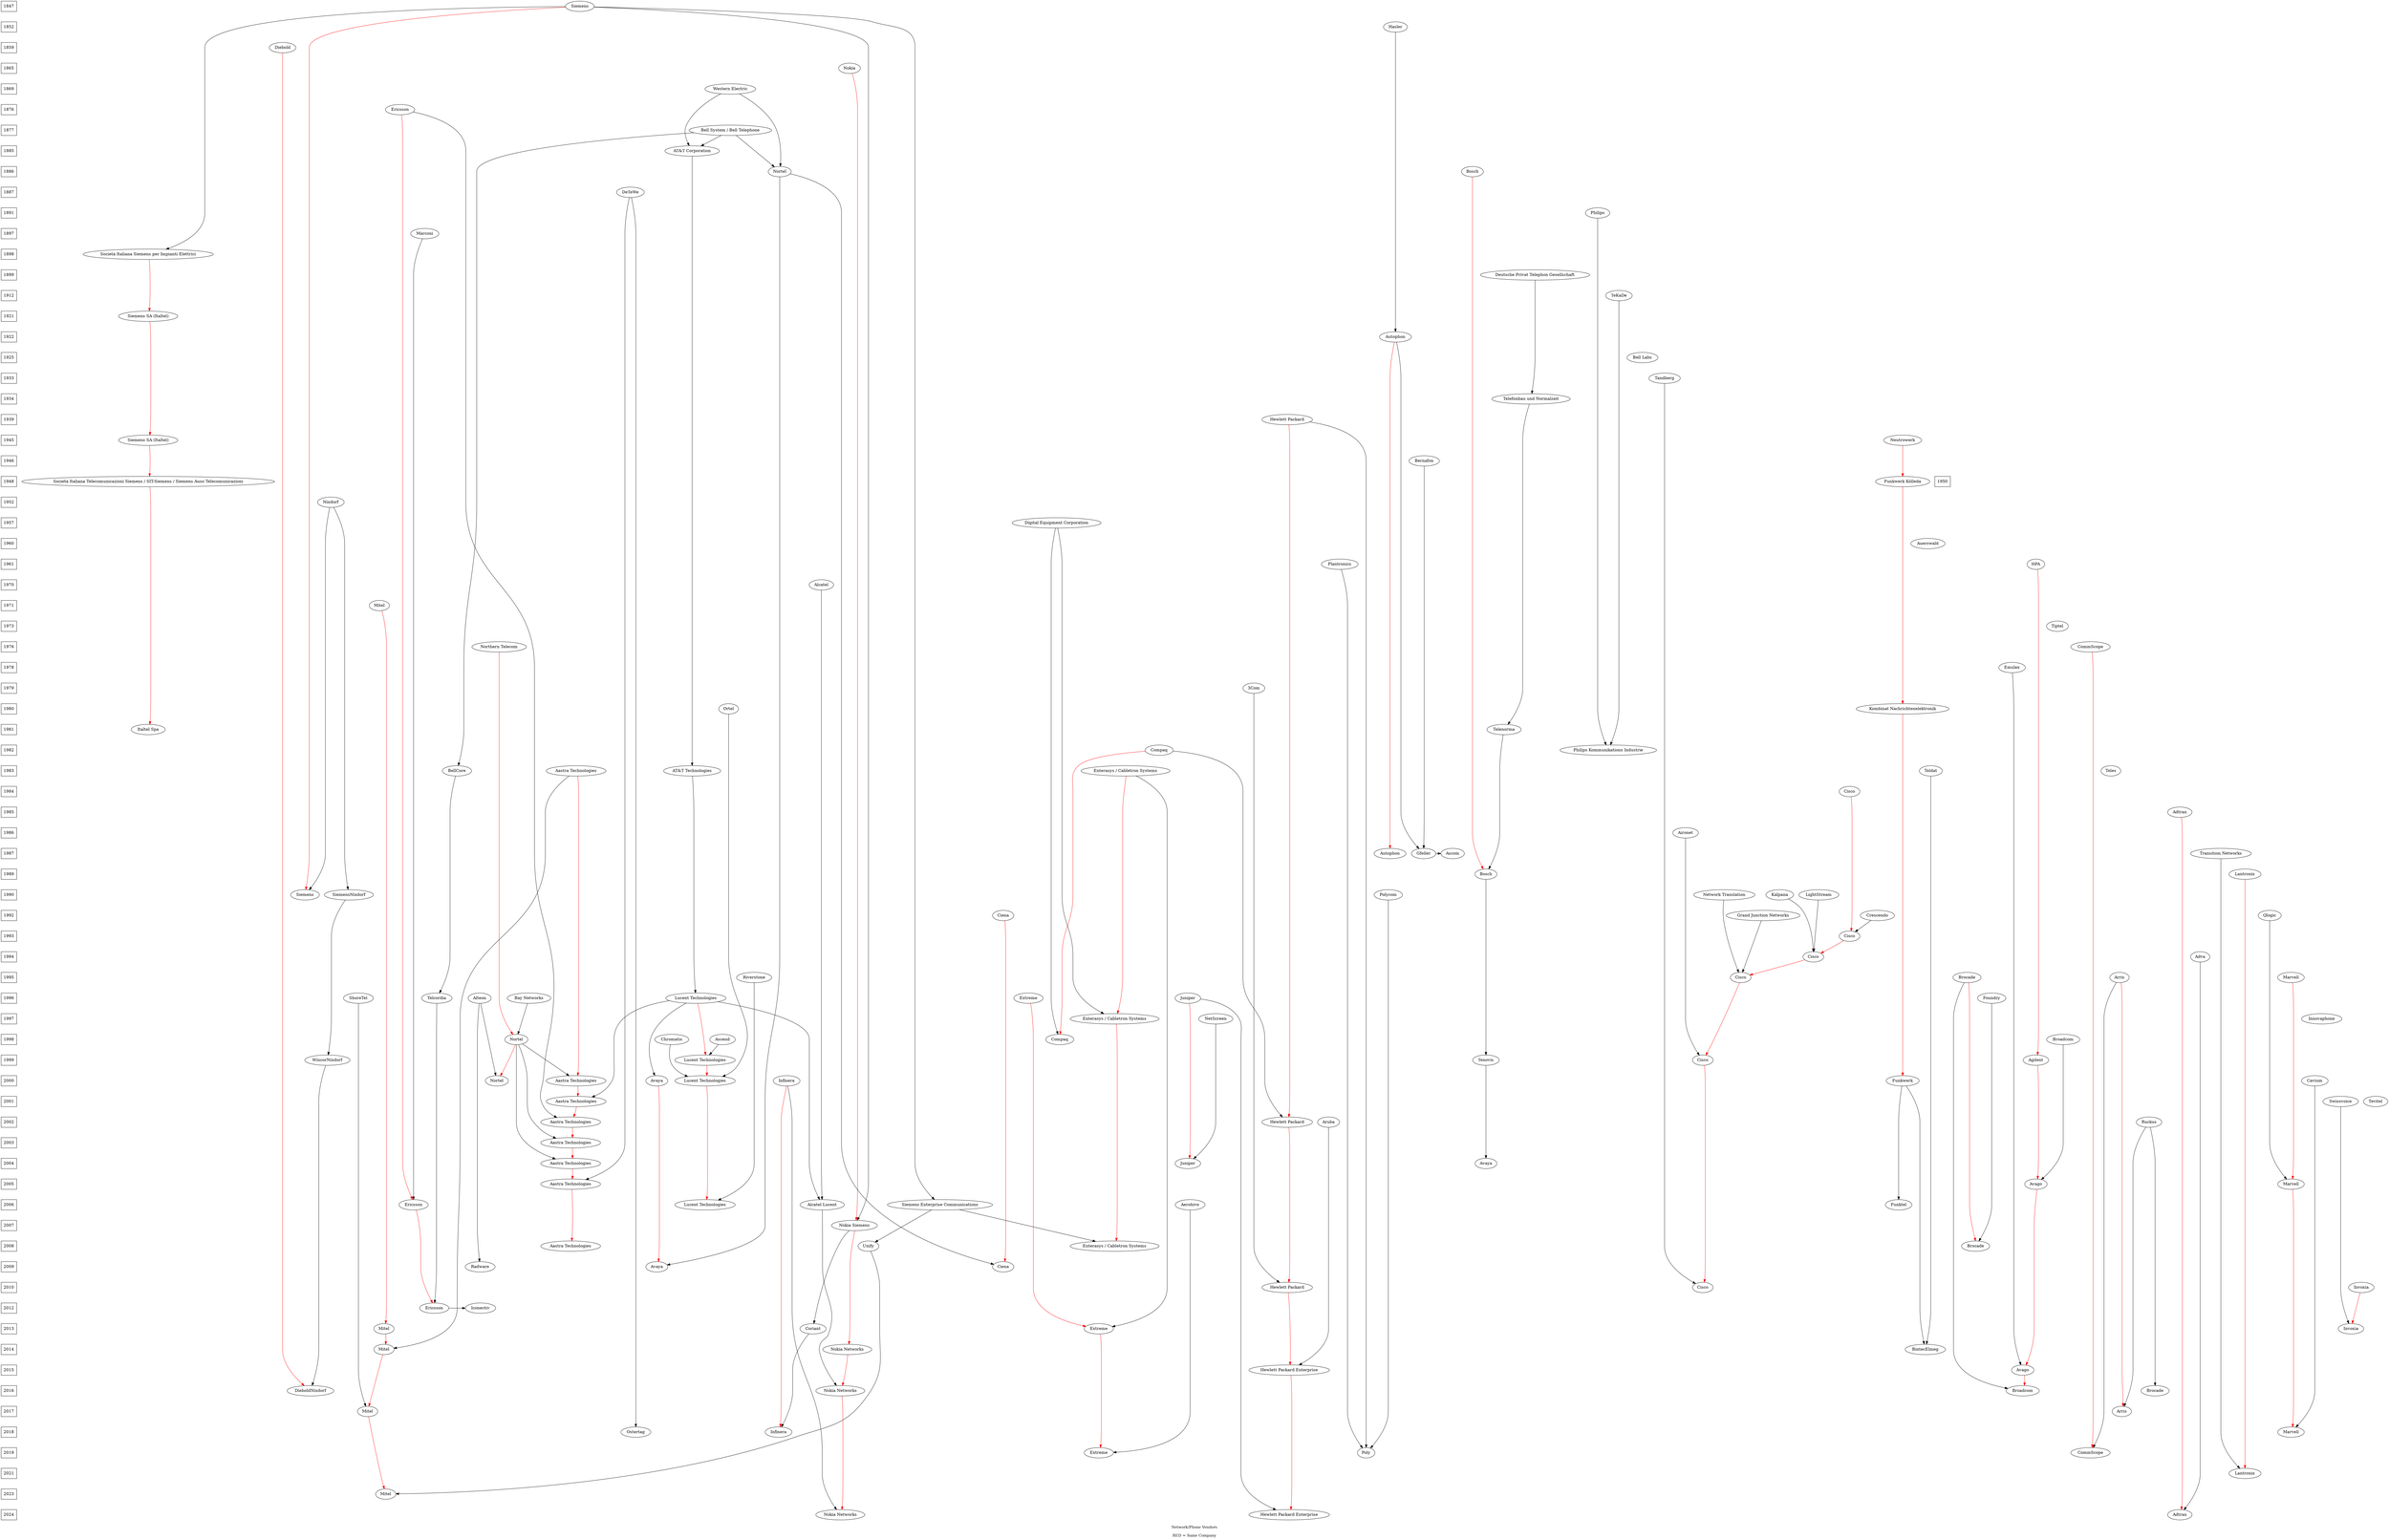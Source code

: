 digraph Vendor {
//graph [nodesep=0.5, ranksep=0.5];
//rankdir=RL;
//rankdir=LR;
clusterrank=LR
//compound=true;
//edge [dir="both"]
//concentrate=true

{
    // 1847
    rank=same;
    1847 [shape=box]
    Siemens
}

{
    // 1847
    rank=same;
    1852 [shape=box]
    Hasler
}

{
    // 1859
    rank=same;
    1859 [shape=box]
    Diebold
}

{
    // 1865
    rank=same;
    1865 [shape=box]
    Nokia
}

{
    // 1869
    rank=same;
    1869 [shape=box]
    Western [label="Western Electric"];
}

{
    // 1876
    rank=same;
    1876 [shape=box]
    Ericsson
}

{
    // 1877
    rank=same;
    1877 [shape=box]
    BellSys [label="Bell System / Bell Telephone"];
}

{
    // 1885
    rank=same;
    1885 [shape=box]
    ATTCorp [label="AT&T Corporation"];
}

{
    // 1886
    rank=same;
    1886 [shape=box]
    Bosch
}

{
    // 1887
    rank=same;
    1887 [shape=box]
    DeTeWe
}

{
    // 1891
    rank=same;
    1891 [shape=box]
    Philips
}

{
    // 1897
    rank=same;
    1897 [shape=box]
    Marconi
}

{
    // 1898
    rank=same;
    1898 [shape=box]
    Italtel [label="Società Italiana Siemens per Impianti Elettrici"]
}


{
    // 1899
    rank=same;
    1899 [shape=box]
    DeutschePrivatTelephonGesellschaft [label="Deutsche Privat Telephon Gesellschaft"]
}

{
    // 1912
    rank=same;
    1912 [shape=box]
    TeKaDe
}

{
    // 1921
    rank=same;
    1921 [shape=box]
    Italtel1921 [label="Siemens SA (Italtel)"]
}

{
    // 1922
    rank=same;
    1922 [shape=box]
    Autophon
}



{
    // 1925
    rank=same;
    1925 [shape=box]
    Bell [label="Bell Labs"];
}

{
    // 1933
    rank=same;
    1933 [shape=box]
    Tandberg
}

{
    // 1934
    rank=same;
    1934 [shape=box]
    TN [label="Telefonbau und Normalzeit"]
}

{
    // 1939
    rank=same;
    1939 [shape=box]
    HP [label="Hewlett Packard"];
}

{
    // 1945
    rank=same;
    1945 [shape=box];
    Neutrowerk
    Italtel1945 [label="Siemens SA (Italtel)"]
}

{
    // 1946
    rank=same;
    1946 [shape=box];
    Bernafon
}


{
    // 1948
    rank=same;
    1948 [shape=box];
    FunkwerkKolleda [label="Funkwerk Kölleda"]
}

{
    // 1950
    rank=same;
    1950 [shape=box];
    Italtel1950 [label="Società Italiana Telecomunicazioni Siemens / SIT-Siemens / Siemens Auso Telecomunicazioni"]
}

{
    // 1952
    rank=same;
    1952 [shape=box]
    Nixdorf
}

{
    // 1957
    rank=same;
    1957 [shape=box]
    DEC [label="Digital Equipment Corporation"];
}

{
    // 1960
    rank=same;
    1960 [shape=box]
    Auerswald
}

{
    // 1961
    rank=same;
    1961 [shape=box]
    HPA
    Plantronics
}


{
    // 1970
    rank=same;
    1970 [shape=box]
    Alcatel
}

{
    // 1971
    rank=same;
    1971 [shape=box]
    Mitel
}

{
    // 1973
    rank=same;
    1973 [shape=box]
    Tiptel
}

{
    // 1976
    rank=same;
    1976 [shape=box]
    Northern [label="Northern Telecom"];
    CommScope
}

{
    // 1978
    rank=same;
    1978 [shape=box]
    Emulex
}

{
    // 1979
    rank=same;
    1979 [shape=box]
    ThreeCom [label="3Com"];
}

{
    //1980
    rank=same;
    1980 [shape=box]
    Ortel
    KombinatNachrichtenelektronik [label="Kombinat Nachrichtenelektronik"]
}

{
    //1981
    rank=same;
    1981 [shape=box]
    Telenorma
    Italtel1981 [label="Italtel Spa"]
}

{
    //1982
    rank=same;
    1982 [shape=box]
    Compaq
    PKI [label="Philips Kommunikations Industrie"]
}

{
    //1983
    rank=same;
    1983 [shape=box]
    ATT [label="AT&T Technologies"];
    Aastra [label="Aastra Technologies"];
    BellCore 
    Enterasys [label="Enterasys / Cabletron Systems"];
    Teles
    Teldat
}

{
    //1984
    rank=same;
    1984 [shape=box]
    Cisco
}

{
    //1985
    rank=same;
    1985 [shape=box]
    Adtran
}

{
    //1986
    rank=same;
    1986 [shape=box]
    Aironet
}

{
    //1987
    rank=same;
    1987 [shape=box]
    Transition [label="Transition Networks"]
    Autophon1987 [label="Autophon"]
    Gfeller
    Ascom
}

{   
    //1989
    rank=same;
    1989 [shape=box]
    Lantronix
    Bosch1989 [label="Bosch"]
    
}

{   
    //1990
    rank=same;
    1990 [shape=box]
    Polycom
    Kalpana
    LightStream
    NetworkTranslation [label="Network Translation"]
    Siemens1990 [label="Siemens"]
    SiemensNixdorf
}


{   
    //1992
    rank=same;
    1992 [shape=box]
    Ciena
    Qlogic
    GrandJunctionNetworks [label="Grand Junction Networks"]
}

{   
    //1993
    rank=same;
    1993 [shape=box]
    Cisco1993 [label="Cisco"]
}

{   
    //1994
    rank=same;
    1994 [shape=box]
    Adva
    Cisco1994 [label="Cisco"]
}

{   
    //1995
    rank=same;
    1995 [shape=box]
    Brocade
    Riverstone
    Marvell
    Cisco1995 [label="Cisco"]
    Arris
}

{   
    //1996
    rank=same;
    1996 [shape=box]
    Lucent [label="Lucent Technologies"];
    Alteon
    Bay [label="Bay Networks"];
    Telcordia
    Extreme
    Foundry
    ShoreTel
    Juniper
}

{   
    //1997
    rank=same;
    1997 [shape=box]
    Enterasys1997 [label="Enterasys / Cabletron Systems"];
    NetScreen
    Innovaphone
}


{
    //1998
    rank=same;
    1998 [shape=box]
    Nortel1998 [label="Nortel"];
    Broadcom
    Chromatis
    Compaq1998 [label="Compaq"];
}

{
    //1999
    rank=same;
    1999 [shape=box]
    Agilent
    Lucent1999 [label="Lucent Technologies"];
    Cisco1999 [label="Cisco"]
    Tenovis
    WincorNixdorf

}

{
    //2000
    rank=same;
    2000 [shape=box]
    Nortel2000 [label="Nortel"];
    Avaya
    Infinera
    Aastra2000 [label="Aastra Technologies"];
    Lucent2000 [label="Lucent Technologies"];
    Cavium
    Funkwerk
}

{
    //2001
    rank=same;
    2001 [shape=box]
    Aastra2001 [label="Aastra Technologies"];
    Swissvoice
    Tevitel
}

{
    //2002
    rank=same;
    2002 [shape=box]
    Aastra2002 [label="Aastra Technologies"];
    HP2002 [label="Hewlett Packard"];
    Aruba
    Ruckus
}

{
    //2003
    rank=same;
    2003 [shape=box]
    Aastra2003 [label="Aastra Technologies"];
}

{
    //2004
    rank=same;
    2004 [shape=box]
    Aastra2004 [label="Aastra Technologies"];
    Juniper2004 [label="Juniper"];
    Avaya2004 [label="Avaya"]
}

{
    //2005
    rank=same;
    2005 [shape=box]
    Avago
    Aastra2005 [label="Aastra Technologies"];
    Marvell2005 [label="Marvell"]
}

{
    //2006
    rank=same;
    2006 [shape=box]
    Lucent2006 [label="Lucent Technologies"];
    AlcatelLucent [label="Alcatel Lucent"];
    Ericsson2006 [label="Ericsson"];
    Aerohive
    SiemensEnt [label="Siemens Enterprise Communications"]
    Funktel

}

{
    //2007
    rank=same;
    2007 [shape=box]
    NokiaSiemens [label="Nokia Siemens"];

}

{
    //2008
    rank=same;
    2008 [shape=box]
    Unify
    Brocade2008 [label="Brocade"];
    Aastra2008 [label="Aastra Technologies"];
    Enterasys2008 [label="Enterasys / Cabletron Systems"];
}

{
    //2009
    rank=same;
    2009 [shape=box]
    Avaya2009 [label="Avaya"];
    Ciena2009 [label="Ciena"];
    Radware2009 [label="Radware"];

}

{
    //2010
    rank=same;
    2010 [shape=box]
    HP2010 [label="Hewlett Packard"];
    Cisco2010 [label="Cisco"]
    Invoxia
}

{
    //2012
    rank=same;
    2012 [shape=box]
    Ericsson2012 [label="Ericsson"];
    Iconectiv
}

{
    //2013
    rank=same;
    2013 [shape=box]
    Coriant
    Extreme2013 [label="Extreme"];
    Mitel2013 [label="Mitel"];
    Invoxia2013 [label="Invoxia"]

}

{
    //2014
    rank=same;
    2014 [shape=box]
    NokiaNet [label="Nokia Networks"];
    Mitel2014 [label="Mitel"];
    BintecElmeg

}

{
    //2015
    rank=same;
    2015 [shape=box]
    HPE [label="Hewlett Packard Enterprise"];
    Avago2015 [label="Avago"];

}

{
    //2016
    rank=same;
    2016 [shape=box]
    NokiaNet2016 [label="Nokia Networks"];
    Broadcom2016 [label="Broadcom"];
    Brocade2016 [label="Brocade"];
    DieboldNixdorf

}

{
    //2017
    rank=same;
    2017 [shape=box]
    Mitel2017 [label="Mitel"];
    Arris2017 [label="Arris"]

}
   
{
    //2018
    rank=same;
    2018 [shape=box]
    Infinera2018 [label="Infinera"];
    Marvell2018 [label="Marvell"];
    Ostertag
}

{
    //2019
    rank=same;
    2019 [shape=box]
    Extreme2019 [label="Extreme"];
    Poly
    CommScope2019 [label="CommScope"]
}

{
    //2021
    rank=same;
    2021 [shape=box]
    Lantronix2021 [label="Lantronix"];
}


{
    //2023
    rank=same;
    2023 [shape=box]
    Mitel2023 [label="Mitel"];
}

{
    //2024
    rank=same;
    2024 [shape=box]
    Adtran2024 [label="Adtran"]
    NokiaNet2024 [label="Nokia Networks"];
    HPE2024 [label="Hewlett Packard Enterprise"];
}

    subgraph cluster_hackyears { 1847 -> 1852 -> 1859 -> 1865 -> 1869 -> 1876 -> 1877 -> 1885 -> 1886 -> 1887 -> 1891 -> 1897 -> 1898 -> 1899 -> 1912 -> 1921 -> 1922 -> 1925 -> 1933 -> 1934 -> 1939 -> 1945 -> 1946 -> 1948 -> 1952 -> 1957 -> 1960 -> 1961 -> 1970 -> 1971 -> 1973 -> 1976 -> 1978 -> 1979 -> 1980 -> 1981 -> 1982 -> 1983 -> 1984 -> 1985 -> 1986 -> 1987 -> 1989 -> 1990 -> 1992 -> 1993 -> 1994 -> 1995 -> 1996 -> 1997 -> 1998 -> 1999 -> 2000 -> 2001 -> 2002 -> 2003 -> 2004 -> 2005 -> 2006 -> 2007 -> 2008 -> 2009 -> 2010 -> 2012 -> 2013 -> 2014 -> 2015 -> 2016 -> 2017 -> 2018 -> 2019 -> 2021 -> 2023 -> 2024 [style="invis"] }

    subgraph cluster_nortelyears { Nortel1998 -> Nortel2000 [style="invis"] }
    // Nortel History
    Northern -> Nortel1998 -> Nortel2000 [color=red]

    subgraph cluster_lucentyears { Lucent -> Lucent1999 -> Lucent2000  -> Lucent2006 [style="invis"] }
    // Lucent History
    Lucent -> Lucent1999 -> Lucent2000 -> Lucent2006 [color=red]


    subgraph cluster_adtranyears { Adtran -> Adtran2024 [style="invis"] }
    // Adtran History
    Adtran -> Adtran2024 [color=red]


    subgraph cluster_avayayears { Avaya -> Avaya2009 [style="invis"] }
    // Avaya History
    Avaya -> Avaya2009 [color=red]


    subgraph cluster_hp { HP -> HP2002 -> HP2010 -> HPE [style="invis"] }
    //HP History
    HP -> HP2002 -> HP2010 -> HPE [color=red]


    subgraph cluster_nokiayears { Nokia -> NokiaSiemens -> NokiaNet -> NokiaNet2016 -> NokiaNet2024 [style="invis"] }
    // Nokia History
    Nokia -> NokiaSiemens -> NokiaNet -> NokiaNet2016 -> NokiaNet2024 [color=red]


    subgraph cluster_ericssonyears { Ericsson -> Ericsson2006 -> Ericsson2012 [style="invis"] }
    //Ericsson History
    Ericsson -> Ericsson2006 -> Ericsson2012 [color=red]


    subgraph cluster_infinerayears { Infinera -> Infinera2018 [style="invis"] }
    //Infinera History
    Infinera -> Infinera2018 [color=red]

    subgraph cluster_cienayears { Ciena -> Ciena2009 [style="invis"] }
    //Infinera History
    Ciena -> Ciena2009 [color=red]

    subgraph cluster_mitelyears { Mitel -> Mitel2013 -> Mitel2014 -> Mitel2023 [style="invis"] }
    //Mitel History
    Mitel -> Mitel2013 -> Mitel2014 -> Mitel2017 -> Mitel2023 [color=red]

    subgraph cluster_extremeyears { Extreme -> Extreme2013-> Extreme2019 [style="invis"] }
    //Extreme History
    Extreme -> Extreme2013-> Extreme2019 [color=red]


    subgraph cluster_brocadeyears { Brocade -> Brocade2008 [style="invis"] }
    //Brocade History
    Brocade -> Brocade2008 [color=red]

    subgraph cluster_lantronixyears { Lantronix -> Lantronix2021 [style="invis"] }
    //Lantronix History
    Lantronix -> Lantronix2021 [color=red]

    subgraph cluster_broadcomyears {   Aastra -> Aastra2000 -> Aastra2001 -> Aastra2002 -> Aastra2003 -> Aastra2004 -> Aastra2005 -> Aastra2008 [style="invis"] }
    //Aastra History
    Aastra -> Aastra2000 -> Aastra2001 -> Aastra2002 -> Aastra2003 -> Aastra2004 -> Aastra2005 -> Aastra2008 [color=red]


    subgraph cluster_broadcomyears {  HPA -> Agilent -> Avago -> Avago2015 -> Broadcom2016 [style="invis"] }
    //Broadcom History
    HPA -> Agilent -> Avago -> Avago2015 -> Broadcom2016 [color=red]
    Broadcom -> Avago


    subgraph cluster_hpeyears {  HPE -> HPE2024 [style="invis"] }
    //HPE History
    HPE -> HPE2024 [color=red]



    subgraph cluster_compaqyears { Lantronix -> Lantronix2021 [style="invis"] }
    //Compaq History
    Compaq -> Compaq1998 [color=red]


    subgraph cluster_marvellyears { Marvell -> Marvell2005 -> Marvell2018 [style="invis"] }
    //Marvell History
     Marvell -> Marvell2005 -> Marvell2018 [color=red]

    subgraph cluster_ciscoyears { Cisco -> Cisco1993 -> Cisco1994 -> Cisco1995 -> Cisco1999 -> Cisco2010 [style="invis"] }
    //Cisco History
    Cisco -> Cisco1993 -> Cisco1994 -> Cisco1995 -> Cisco1999 -> Cisco2010 [color=red]

    subgraph cluster_juniperyears { Juniper -> Juniper2004 [style="invis"] }
    //Juniper History
    Juniper -> Juniper2004 [color=red]

    subgraph cluster_enterasysyears { Enterasys -> Enterasys1997 -> Enterasys2008 [style="invis"] }
    //Cabletron Enterasys History
    Enterasys -> Enterasys1997 -> Enterasys2008 [color=red]

    subgraph cluster_commscopyears { CommScope -> CommScope2019 [style="invis"] }
    // Arris History
    CommScope -> CommScope2019 [color=red]

    subgraph cluster_arrisyears { Arris -> Arris2017 [style="invis"] }
    // Arris History
    Arris -> Arris2017 [color=red]


    Bosch -> Bosch1989 [color=red]

    Siemens -> Siemens1990 [color=red]

    Diebold -> DieboldNixdorf [color=red]

    Invoxia -> Invoxia2013 [color=red]

    Autophon -> Autophon1987 [color=red]

    subgraph cluster_italtelyears { Italtel -> Italtel1921 -> Italtel1945 -> Italtel1950 -> Italtel1981 [style="invis"] }
    Italtel -> Italtel1921 -> Italtel1945 -> Italtel1950 -> Italtel1981 [color=red]

    // Not accurate in 1992 two VEB company merged, but I don't understand how
    Neutrowerk -> FunkwerkKolleda -> KombinatNachrichtenelektronik -> Funkwerk [color=red]


// Acquisition List

BellSys -> BellCore -> Telcordia -> Ericsson2012 -> Iconectiv

Alcatel -> AlcatelLucent

Western -> ATTCorp
BellSys -> ATTCorp -> ATT

Bay -> Nortel1998

Alteon -> Nortel2000
Alteon -> Radware2009

BellSys -> Nortel
Western -> Nortel
Nortel -> Avaya2009
Lucent -> Avaya

ATT -> Lucent -> AlcatelLucent -> NokiaNet2016
// Lucent Acquisitions
Ascend -> Lucent1999
Chromatis -> Lucent2000
Ortel -> Lucent2000

Nortel -> Ciena2009

// Siemens and Nokia Stuff
NokiaSiemens -> Coriant -> Infinera2018
Infinera -> NokiaNet2024
Siemens -> NokiaSiemens
Siemens -> SiemensEnt -> Unify
SiemensEnt -> Enterasys2008
Siemens -> Italtel

Nixdorf -> Siemens1990
Nixdorf -> SiemensNixdorf -> WincorNixdorf -> DieboldNixdorf

Adva -> Adtran2024

// I don't know when it was founded ????
//Patapsco -> 
Transition -> Lantronix2021
Marconi -> Ericsson2006

//LGNortel ->EricssonLG
//Ericsson -> Saab 
//Tandberg -> Ericsson // Video Encoder


//Matra -> Aastra
Lucent -> Aastra2001 //Video
Ericsson -> Aastra2002 // Cable
Nortel1998 -> Aastra2000 //Phone
Nortel1998 -> Aastra2003 //CVX CSG
Nortel1998 -> Aastra2004 //Ascom

Aastra -> Mitel2014
DeTeWe -> Aastra2005
DeTeWe -> Ostertag
ShoreTel -> Mitel2017
Unify -> Mitel2023

Aerohive -> Extreme2019
Enterasys -> Extreme2013


Aruba -> HPE
ThreeCom -> HP2010
//H3C -> HPE

Ruckus -> Brocade2016
Ruckus -> Arris2017
Foundry -> Brocade2008

Brocade -> Broadcom2016
Emulex -> Avago2015

Cavium -> Marvell2018
Qlogic -> Marvell2005

HP -> Poly
Plantronics -> Poly
Polycom -> Poly

DEC -> Enterasys1997
DEC -> Compaq1998
Compaq -> HP2002
Riverstone -> Lucent2006

NetScreen -> Juniper2004
Juniper -> HPE2024

Crescendo -> Cisco1993
Kalpana -> Cisco1994
LightStream -> Cisco1994
GrandJunctionNetworks -> Cisco1995
NetworkTranslation -> Cisco1995
Aironet -> Cisco1999
Tandberg -> Cisco2010

Arris -> CommScope2019

Swissvoice -> Invoxia2013

// To fix the spinoff
DeutschePrivatTelephonGesellschaft -> TN -> Telenorma  -> Bosch1989 -> Tenovis -> Avaya2004


Philips -> PKI //Spinoff
TeKaDe -> PKI // This is more complicated https://www.cryptomuseum.com/manuf/tekade/index.htm

Funkwerk -> Funktel //Spinoff
Funkwerk -> BintecElmeg //SpinOff 
Teldat -> BintecElmeg //Subsidiary


Bernafon -> Gfeller
Autophon -> Gfeller // http://www.armyradio.ch/radio-e/autophon-firma-e.htm
Gfeller -> Ascom

Hasler -> Autophon


// Really complicate stuff:

//Zellweger https://www.cryptomuseum.com/manuf/zellweger/index.htm 

// Ackermann not found
// Artem not found
// Tritel not sure

// Hagenuk need more research


label = "\nNetwork/Phone Vendors\n\nRED = Same Company";
fontsize=13;
}